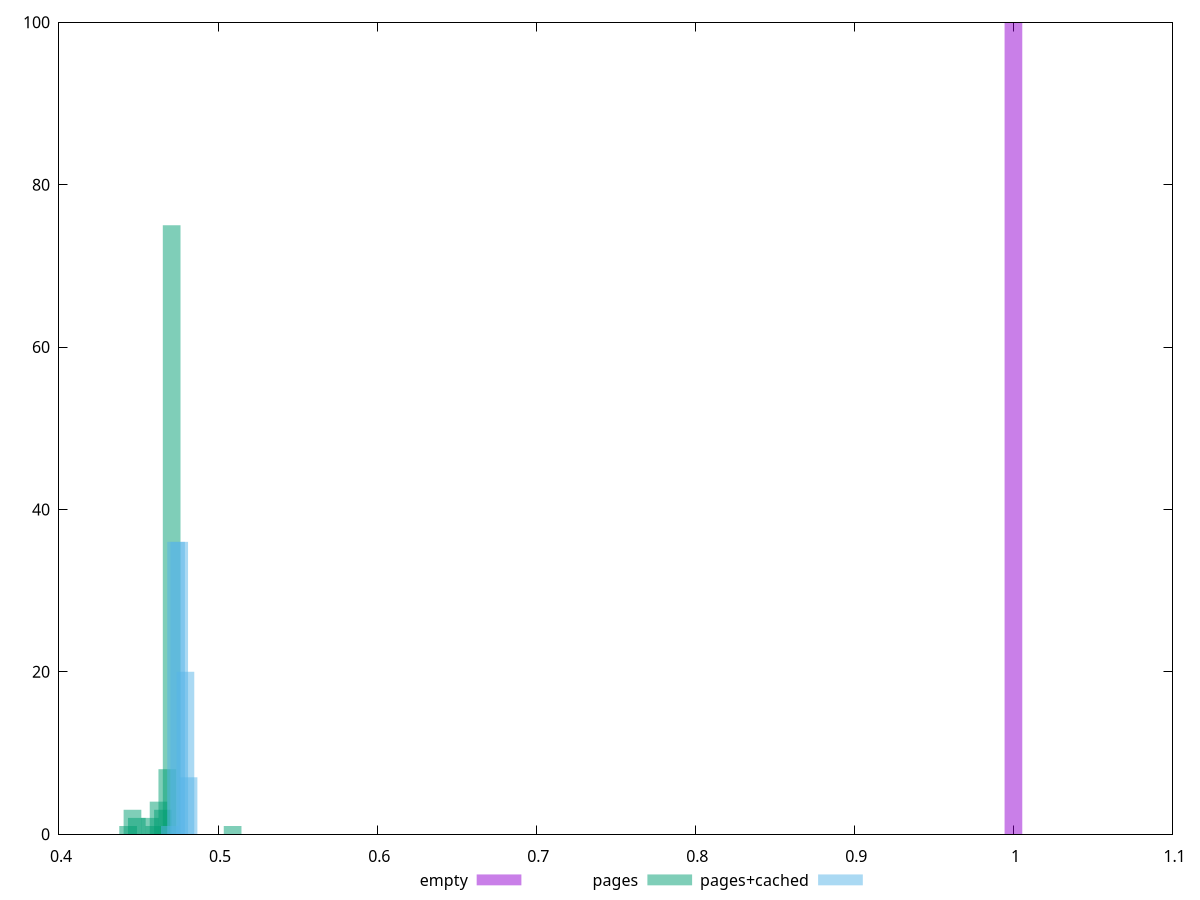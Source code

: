 $_empty <<EOF
1 100
EOF
$_pages <<EOF
0.4461862840960731 3
0.46808499742594173 8
0.4708223365921753 75
0.46534765825970814 3
0.44892362326230667 2
0.44344894492983955 1
0.46261031909347455 4
0.45987297992724097 1
0.45713564076100743 2
0.5091450849194454 1
EOF
$_pagesCached <<EOF
0.4696838834335037 1
0.4735979157954496 36
0.4814259805193413 7
0.4794689643383684 20
0.4755549319764225 36
EOF
set key outside below
set terminal pngcairo
set output "report_00004_2020-11-02T20-21-41.718Z/render-blocking-resources/render-blocking-resources_empty_pages_pages+cached+hist.png"
set boxwidth 0.011131021101403208
set style fill transparent solid 0.5 noborder
set yrange [0:100]
plot $_empty title "empty" with boxes ,$_pages title "pages" with boxes ,$_pagesCached title "pages+cached" with boxes ,